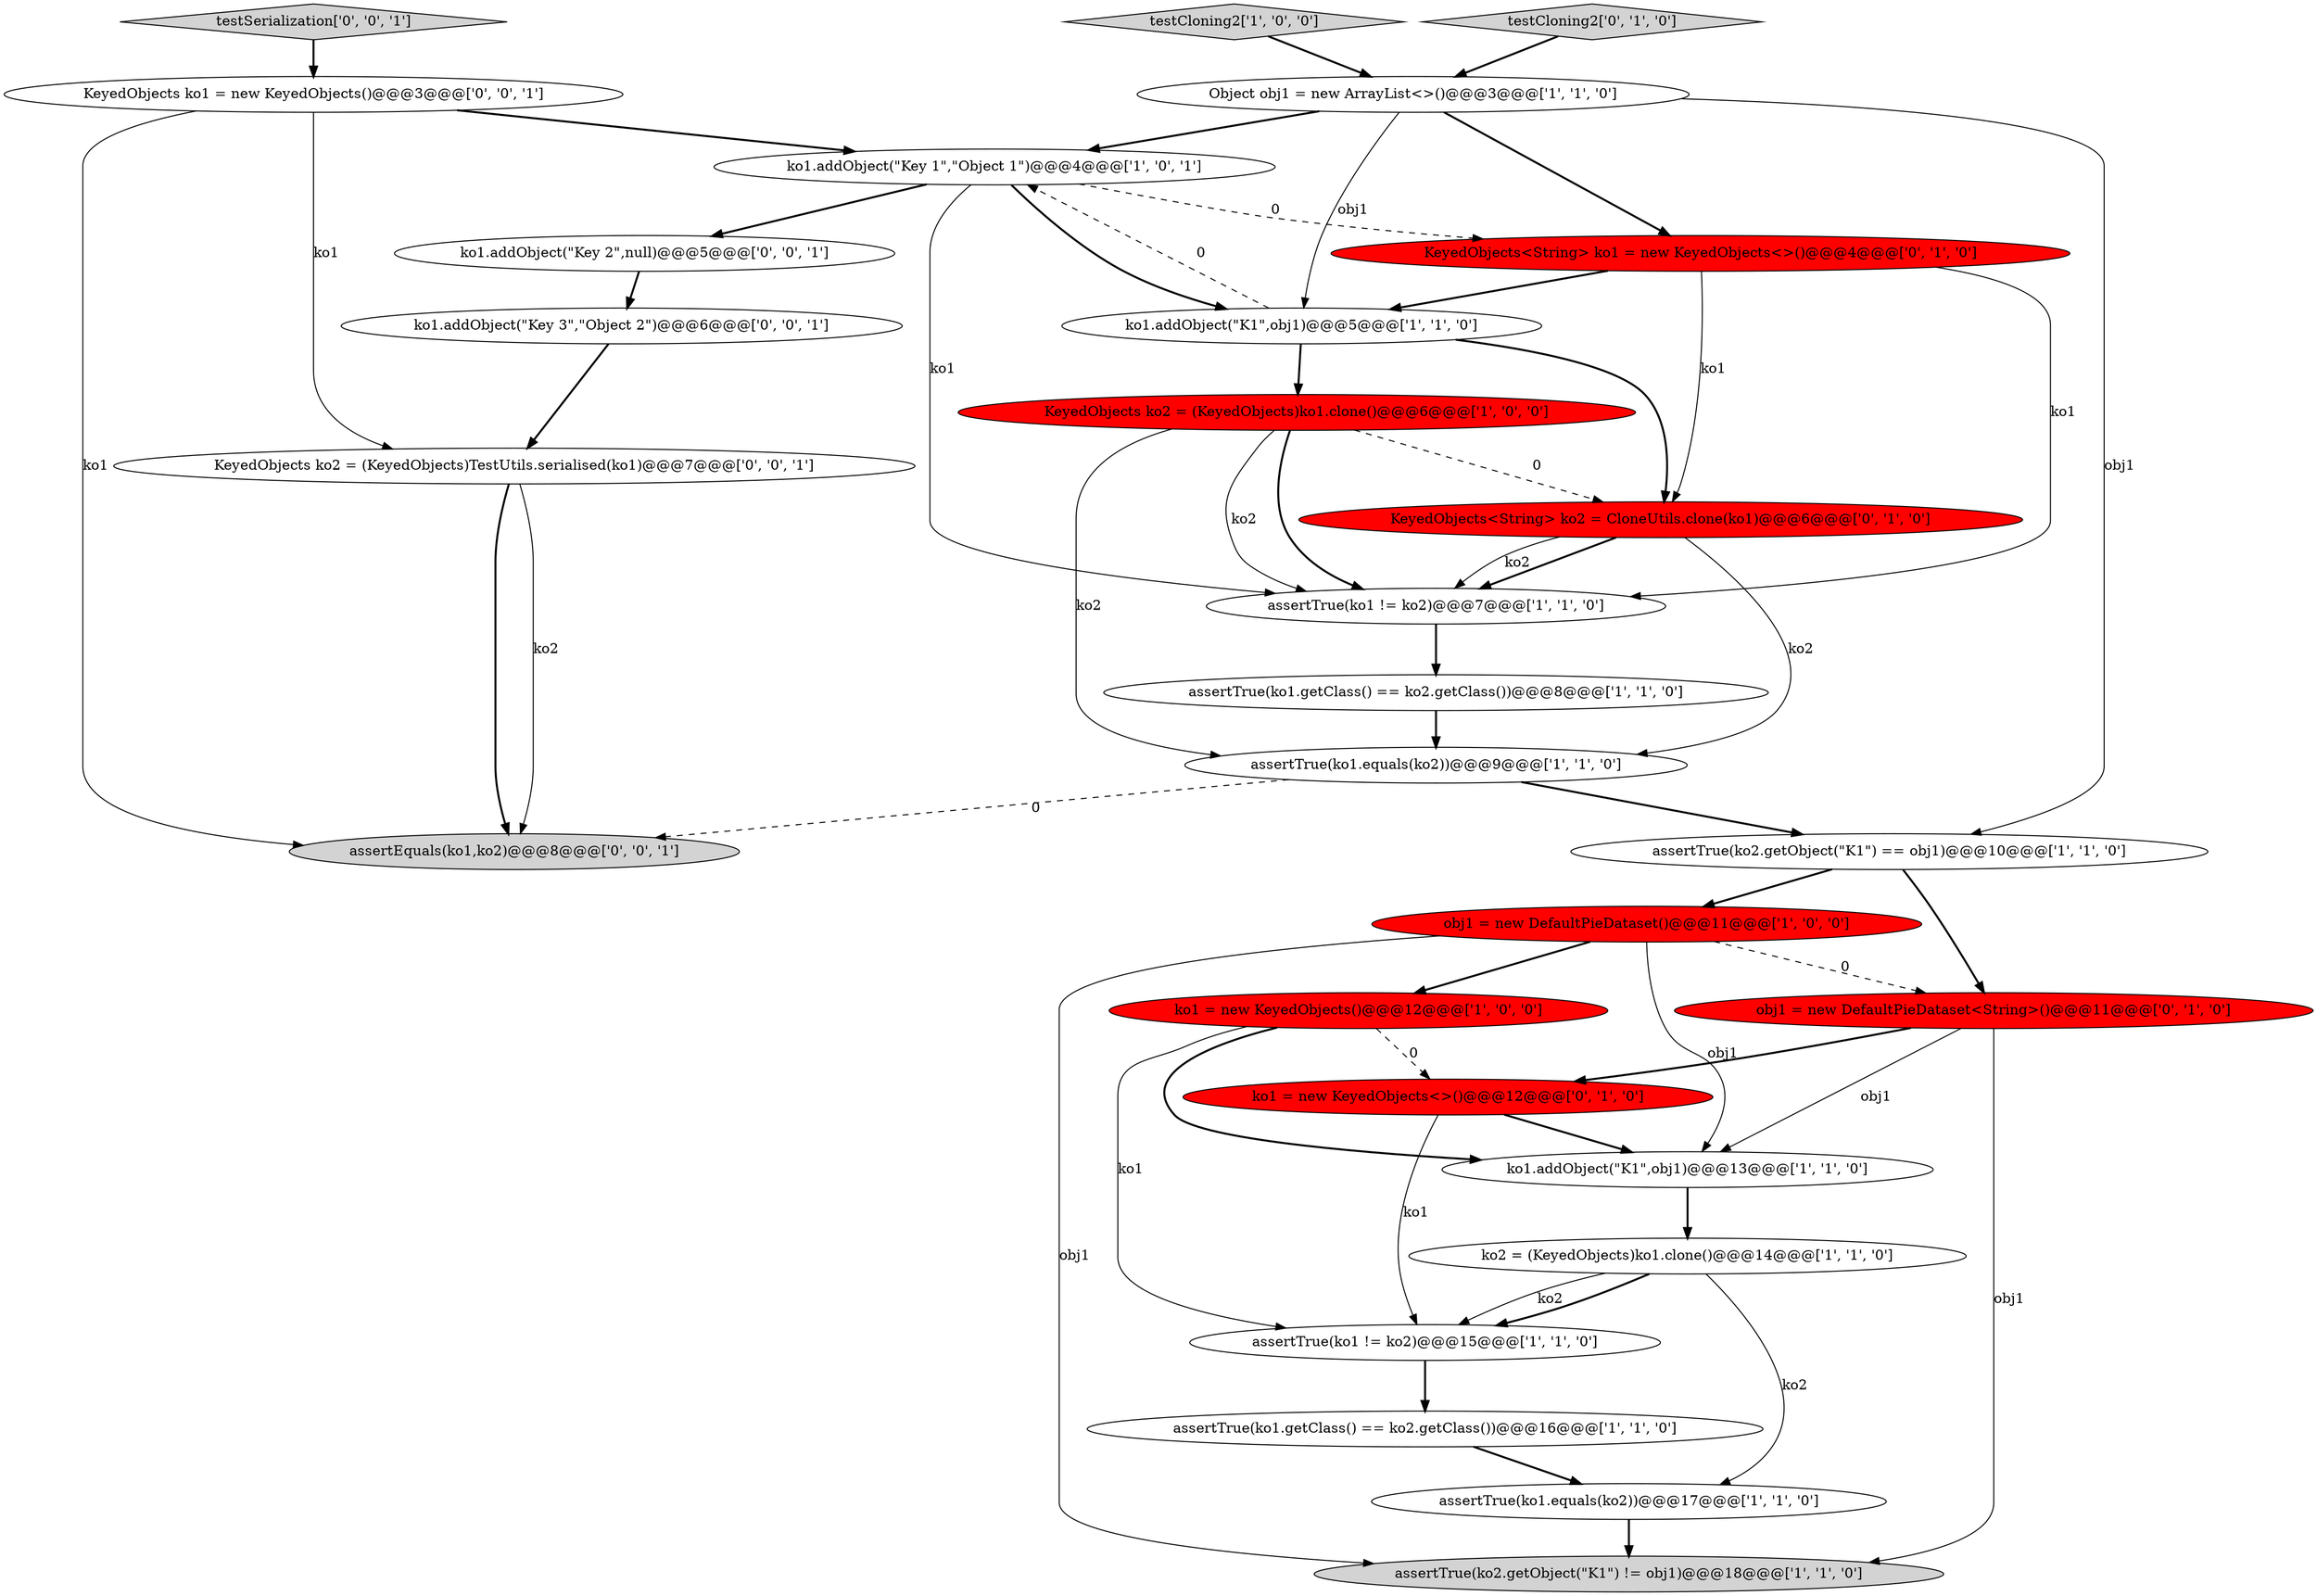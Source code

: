 digraph {
9 [style = filled, label = "ko1.addObject(\"K1\",obj1)@@@13@@@['1', '1', '0']", fillcolor = white, shape = ellipse image = "AAA0AAABBB1BBB"];
18 [style = filled, label = "KeyedObjects<String> ko1 = new KeyedObjects<>()@@@4@@@['0', '1', '0']", fillcolor = red, shape = ellipse image = "AAA1AAABBB2BBB"];
13 [style = filled, label = "KeyedObjects ko2 = (KeyedObjects)ko1.clone()@@@6@@@['1', '0', '0']", fillcolor = red, shape = ellipse image = "AAA1AAABBB1BBB"];
26 [style = filled, label = "ko1.addObject(\"Key 3\",\"Object 2\")@@@6@@@['0', '0', '1']", fillcolor = white, shape = ellipse image = "AAA0AAABBB3BBB"];
22 [style = filled, label = "KeyedObjects ko2 = (KeyedObjects)TestUtils.serialised(ko1)@@@7@@@['0', '0', '1']", fillcolor = white, shape = ellipse image = "AAA0AAABBB3BBB"];
24 [style = filled, label = "testSerialization['0', '0', '1']", fillcolor = lightgray, shape = diamond image = "AAA0AAABBB3BBB"];
27 [style = filled, label = "assertEquals(ko1,ko2)@@@8@@@['0', '0', '1']", fillcolor = lightgray, shape = ellipse image = "AAA0AAABBB3BBB"];
17 [style = filled, label = "ko1 = new KeyedObjects<>()@@@12@@@['0', '1', '0']", fillcolor = red, shape = ellipse image = "AAA1AAABBB2BBB"];
12 [style = filled, label = "assertTrue(ko1.equals(ko2))@@@9@@@['1', '1', '0']", fillcolor = white, shape = ellipse image = "AAA0AAABBB1BBB"];
8 [style = filled, label = "assertTrue(ko2.getObject(\"K1\") != obj1)@@@18@@@['1', '1', '0']", fillcolor = lightgray, shape = ellipse image = "AAA0AAABBB1BBB"];
16 [style = filled, label = "assertTrue(ko1.getClass() == ko2.getClass())@@@8@@@['1', '1', '0']", fillcolor = white, shape = ellipse image = "AAA0AAABBB1BBB"];
21 [style = filled, label = "KeyedObjects<String> ko2 = CloneUtils.clone(ko1)@@@6@@@['0', '1', '0']", fillcolor = red, shape = ellipse image = "AAA1AAABBB2BBB"];
10 [style = filled, label = "Object obj1 = new ArrayList<>()@@@3@@@['1', '1', '0']", fillcolor = white, shape = ellipse image = "AAA0AAABBB1BBB"];
25 [style = filled, label = "KeyedObjects ko1 = new KeyedObjects()@@@3@@@['0', '0', '1']", fillcolor = white, shape = ellipse image = "AAA0AAABBB3BBB"];
23 [style = filled, label = "ko1.addObject(\"Key 2\",null)@@@5@@@['0', '0', '1']", fillcolor = white, shape = ellipse image = "AAA0AAABBB3BBB"];
3 [style = filled, label = "obj1 = new DefaultPieDataset()@@@11@@@['1', '0', '0']", fillcolor = red, shape = ellipse image = "AAA1AAABBB1BBB"];
6 [style = filled, label = "testCloning2['1', '0', '0']", fillcolor = lightgray, shape = diamond image = "AAA0AAABBB1BBB"];
14 [style = filled, label = "ko1.addObject(\"Key 1\",\"Object 1\")@@@4@@@['1', '0', '1']", fillcolor = white, shape = ellipse image = "AAA0AAABBB1BBB"];
2 [style = filled, label = "assertTrue(ko1.getClass() == ko2.getClass())@@@16@@@['1', '1', '0']", fillcolor = white, shape = ellipse image = "AAA0AAABBB1BBB"];
20 [style = filled, label = "obj1 = new DefaultPieDataset<String>()@@@11@@@['0', '1', '0']", fillcolor = red, shape = ellipse image = "AAA1AAABBB2BBB"];
15 [style = filled, label = "assertTrue(ko2.getObject(\"K1\") == obj1)@@@10@@@['1', '1', '0']", fillcolor = white, shape = ellipse image = "AAA0AAABBB1BBB"];
5 [style = filled, label = "ko1.addObject(\"K1\",obj1)@@@5@@@['1', '1', '0']", fillcolor = white, shape = ellipse image = "AAA0AAABBB1BBB"];
19 [style = filled, label = "testCloning2['0', '1', '0']", fillcolor = lightgray, shape = diamond image = "AAA0AAABBB2BBB"];
11 [style = filled, label = "ko2 = (KeyedObjects)ko1.clone()@@@14@@@['1', '1', '0']", fillcolor = white, shape = ellipse image = "AAA0AAABBB1BBB"];
0 [style = filled, label = "assertTrue(ko1 != ko2)@@@15@@@['1', '1', '0']", fillcolor = white, shape = ellipse image = "AAA0AAABBB1BBB"];
1 [style = filled, label = "ko1 = new KeyedObjects()@@@12@@@['1', '0', '0']", fillcolor = red, shape = ellipse image = "AAA1AAABBB1BBB"];
4 [style = filled, label = "assertTrue(ko1.equals(ko2))@@@17@@@['1', '1', '0']", fillcolor = white, shape = ellipse image = "AAA0AAABBB1BBB"];
7 [style = filled, label = "assertTrue(ko1 != ko2)@@@7@@@['1', '1', '0']", fillcolor = white, shape = ellipse image = "AAA0AAABBB1BBB"];
10->18 [style = bold, label=""];
20->17 [style = bold, label=""];
11->4 [style = solid, label="ko2"];
5->14 [style = dashed, label="0"];
3->9 [style = solid, label="obj1"];
9->11 [style = bold, label=""];
3->1 [style = bold, label=""];
20->8 [style = solid, label="obj1"];
10->14 [style = bold, label=""];
17->9 [style = bold, label=""];
0->2 [style = bold, label=""];
11->0 [style = solid, label="ko2"];
12->15 [style = bold, label=""];
18->21 [style = solid, label="ko1"];
23->26 [style = bold, label=""];
22->27 [style = solid, label="ko2"];
19->10 [style = bold, label=""];
25->22 [style = solid, label="ko1"];
18->7 [style = solid, label="ko1"];
3->8 [style = solid, label="obj1"];
25->14 [style = bold, label=""];
20->9 [style = solid, label="obj1"];
10->5 [style = solid, label="obj1"];
15->3 [style = bold, label=""];
2->4 [style = bold, label=""];
14->7 [style = solid, label="ko1"];
1->9 [style = bold, label=""];
26->22 [style = bold, label=""];
5->21 [style = bold, label=""];
1->0 [style = solid, label="ko1"];
11->0 [style = bold, label=""];
1->17 [style = dashed, label="0"];
13->21 [style = dashed, label="0"];
14->23 [style = bold, label=""];
22->27 [style = bold, label=""];
13->7 [style = solid, label="ko2"];
13->7 [style = bold, label=""];
15->20 [style = bold, label=""];
18->5 [style = bold, label=""];
6->10 [style = bold, label=""];
5->13 [style = bold, label=""];
24->25 [style = bold, label=""];
7->16 [style = bold, label=""];
21->12 [style = solid, label="ko2"];
3->20 [style = dashed, label="0"];
12->27 [style = dashed, label="0"];
21->7 [style = bold, label=""];
4->8 [style = bold, label=""];
21->7 [style = solid, label="ko2"];
14->18 [style = dashed, label="0"];
17->0 [style = solid, label="ko1"];
13->12 [style = solid, label="ko2"];
16->12 [style = bold, label=""];
25->27 [style = solid, label="ko1"];
14->5 [style = bold, label=""];
10->15 [style = solid, label="obj1"];
}
